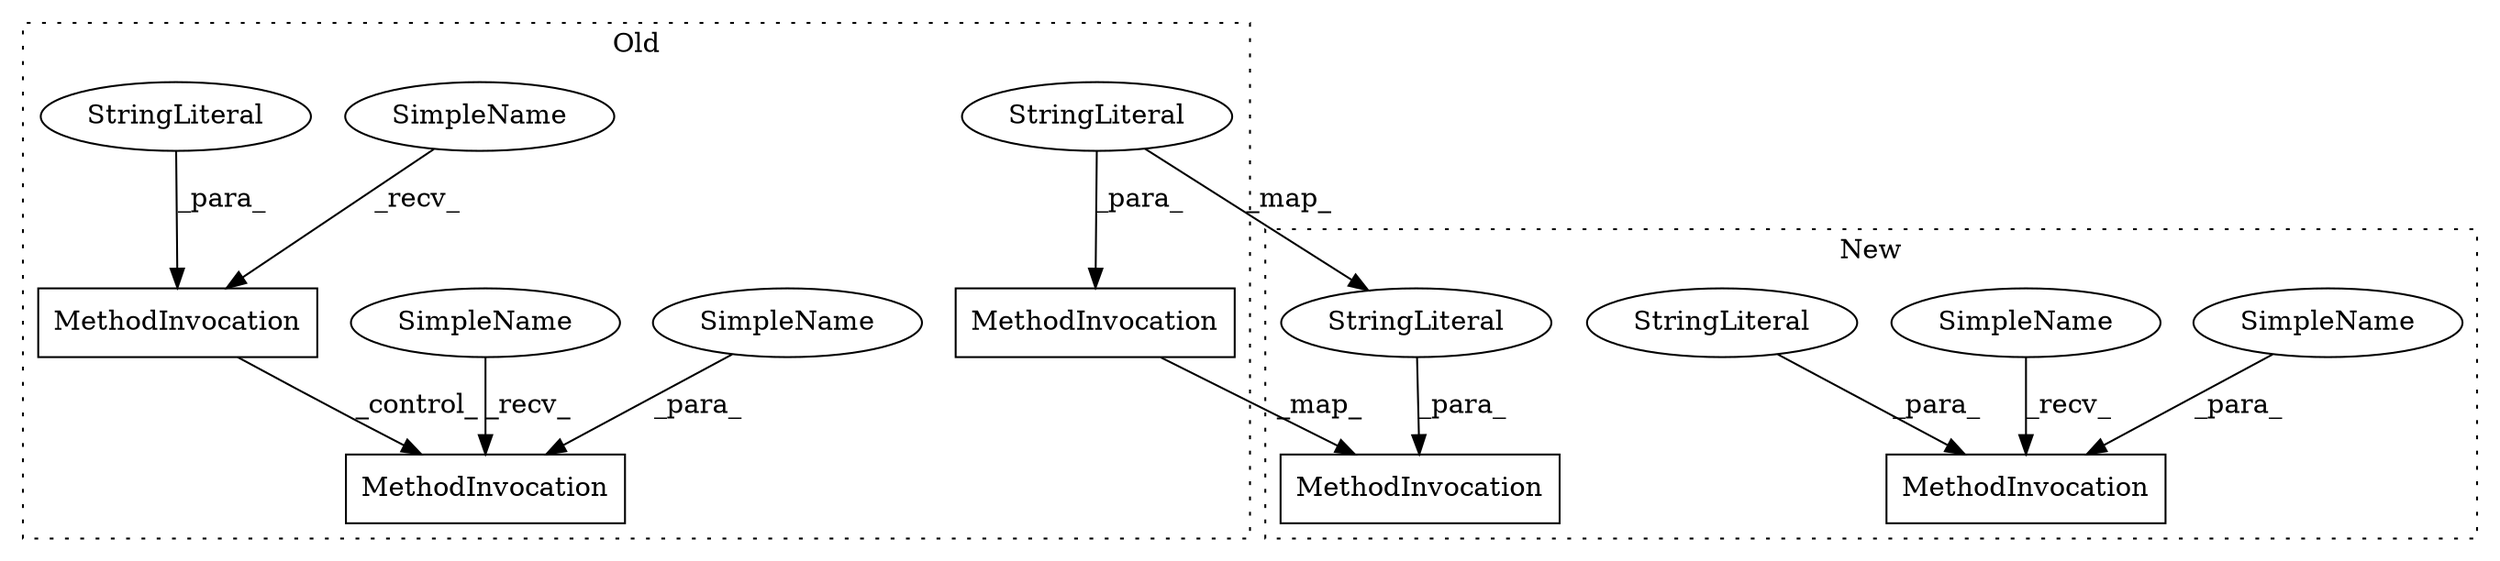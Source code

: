 digraph G {
subgraph cluster0 {
1 [label="MethodInvocation" a="32" s="13391,13425" l="7,1" shape="box"];
3 [label="MethodInvocation" a="32" s="10398,10432" l="7,1" shape="box"];
5 [label="MethodInvocation" a="32" s="13462,13482" l="8,1" shape="box"];
8 [label="SimpleName" a="42" s="13470" l="12" shape="ellipse"];
9 [label="SimpleName" a="42" s="13381" l="9" shape="ellipse"];
10 [label="SimpleName" a="42" s="13450" l="11" shape="ellipse"];
11 [label="StringLiteral" a="45" s="13398" l="27" shape="ellipse"];
13 [label="StringLiteral" a="45" s="10405" l="27" shape="ellipse"];
label = "Old";
style="dotted";
}
subgraph cluster1 {
2 [label="MethodInvocation" a="32" s="11482,11516" l="7,1" shape="box"];
4 [label="MethodInvocation" a="32" s="8002,8054" l="6,1" shape="box"];
6 [label="SimpleName" a="42" s="8037" l="17" shape="ellipse"];
7 [label="SimpleName" a="42" s="7992" l="9" shape="ellipse"];
12 [label="StringLiteral" a="45" s="8008" l="27" shape="ellipse"];
14 [label="StringLiteral" a="45" s="11489" l="27" shape="ellipse"];
label = "New";
style="dotted";
}
1 -> 5 [label="_control_"];
3 -> 2 [label="_map_"];
6 -> 4 [label="_para_"];
7 -> 4 [label="_recv_"];
8 -> 5 [label="_para_"];
9 -> 1 [label="_recv_"];
10 -> 5 [label="_recv_"];
11 -> 1 [label="_para_"];
12 -> 4 [label="_para_"];
13 -> 3 [label="_para_"];
13 -> 14 [label="_map_"];
14 -> 2 [label="_para_"];
}